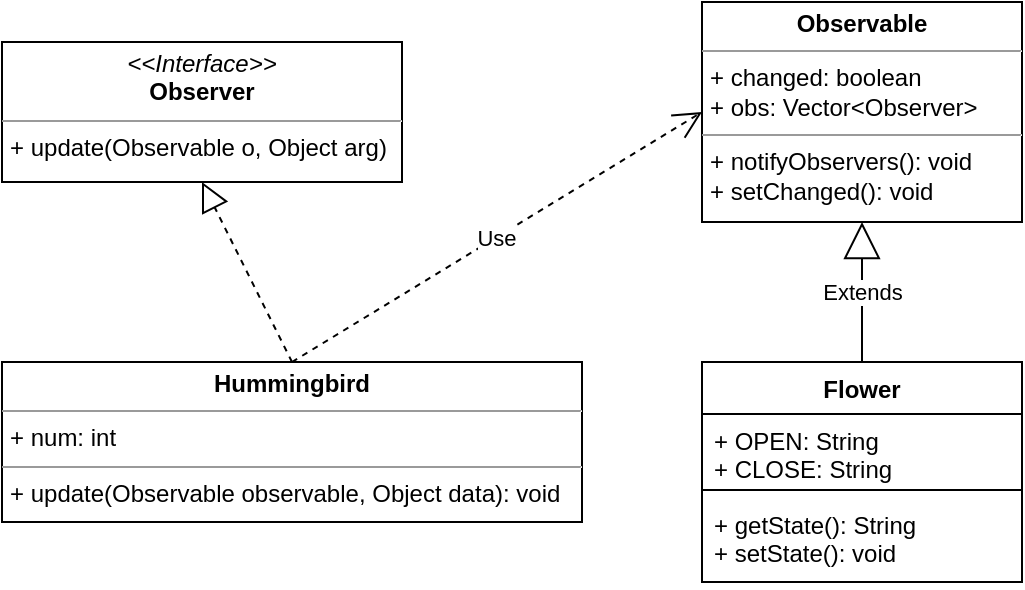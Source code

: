 <mxfile version="14.7.7" type="github">
  <diagram id="FMOqb9DpUuQjFSeiTXSg" name="Page-1">
    <mxGraphModel dx="892" dy="484" grid="1" gridSize="10" guides="1" tooltips="1" connect="1" arrows="1" fold="1" page="1" pageScale="1" pageWidth="827" pageHeight="1169" math="0" shadow="0">
      <root>
        <mxCell id="0" />
        <mxCell id="1" parent="0" />
        <mxCell id="wuGsVBCsiwpeYOmr7heC-15" value="&lt;p style=&quot;margin: 0px ; margin-top: 4px ; text-align: center&quot;&gt;&lt;i&gt;&amp;lt;&amp;lt;Interface&amp;gt;&amp;gt;&lt;/i&gt;&lt;br&gt;&lt;b&gt;Observer&lt;/b&gt;&lt;/p&gt;&lt;hr size=&quot;1&quot;&gt;&lt;p style=&quot;margin: 0px ; margin-left: 4px&quot;&gt;+&amp;nbsp;&lt;span&gt;update(Observable o, Object arg)&lt;/span&gt;&lt;/p&gt;&lt;p class=&quot;MsoNormal&quot;&gt;&lt;span lang=&quot;EN-US&quot;&gt;&lt;/span&gt;&lt;/p&gt;" style="verticalAlign=top;align=left;overflow=fill;fontSize=12;fontFamily=Helvetica;html=1;" vertex="1" parent="1">
          <mxGeometry x="20" y="80" width="200" height="70" as="geometry" />
        </mxCell>
        <mxCell id="wuGsVBCsiwpeYOmr7heC-16" value="&lt;p style=&quot;margin: 0px ; margin-top: 4px ; text-align: center&quot;&gt;&lt;b&gt;Observable&lt;/b&gt;&lt;/p&gt;&lt;hr size=&quot;1&quot;&gt;&lt;p style=&quot;margin: 0px ; margin-left: 4px&quot;&gt;+ changed: boolean&lt;/p&gt;&lt;p style=&quot;margin: 0px ; margin-left: 4px&quot;&gt;+ obs: Vector&amp;lt;Observer&amp;gt;&lt;/p&gt;&lt;hr size=&quot;1&quot;&gt;&lt;p style=&quot;margin: 0px ; margin-left: 4px&quot;&gt;+ notifyObservers&lt;span&gt;(): void&lt;/span&gt;&lt;/p&gt;&lt;p style=&quot;margin: 0px ; margin-left: 4px&quot;&gt;&lt;span&gt;+ setChanged(): void&lt;/span&gt;&lt;/p&gt;&lt;p style=&quot;margin: 0px ; margin-left: 4px&quot;&gt;&lt;span&gt;&lt;br&gt;&lt;/span&gt;&lt;/p&gt;" style="verticalAlign=top;align=left;overflow=fill;fontSize=12;fontFamily=Helvetica;html=1;" vertex="1" parent="1">
          <mxGeometry x="370" y="60" width="160" height="110" as="geometry" />
        </mxCell>
        <mxCell id="wuGsVBCsiwpeYOmr7heC-17" value="&lt;p style=&quot;margin: 0px ; margin-top: 4px ; text-align: center&quot;&gt;&lt;b&gt;Hummingbird&lt;/b&gt;&lt;/p&gt;&lt;hr size=&quot;1&quot;&gt;&lt;p style=&quot;margin: 0px ; margin-left: 4px&quot;&gt;+ num: int&lt;/p&gt;&lt;hr size=&quot;1&quot;&gt;&lt;p style=&quot;margin: 0px ; margin-left: 4px&quot;&gt;+&amp;nbsp;&lt;span&gt;update(Observable observable, Object data): void&lt;/span&gt;&lt;/p&gt;&lt;p class=&quot;MsoNormal&quot;&gt;&lt;span lang=&quot;EN-US&quot;&gt;&lt;/span&gt;&lt;/p&gt;&lt;p style=&quot;margin: 0px ; margin-left: 4px&quot;&gt;: Type&lt;/p&gt;" style="verticalAlign=top;align=left;overflow=fill;fontSize=12;fontFamily=Helvetica;html=1;" vertex="1" parent="1">
          <mxGeometry x="20" y="240" width="290" height="80" as="geometry" />
        </mxCell>
        <mxCell id="wuGsVBCsiwpeYOmr7heC-18" value="" style="endArrow=block;dashed=1;endFill=0;endSize=12;html=1;exitX=0.5;exitY=0;exitDx=0;exitDy=0;entryX=0.5;entryY=1;entryDx=0;entryDy=0;" edge="1" parent="1" source="wuGsVBCsiwpeYOmr7heC-17" target="wuGsVBCsiwpeYOmr7heC-15">
          <mxGeometry width="160" relative="1" as="geometry">
            <mxPoint x="140" y="190" as="sourcePoint" />
            <mxPoint x="300" y="190" as="targetPoint" />
          </mxGeometry>
        </mxCell>
        <mxCell id="wuGsVBCsiwpeYOmr7heC-25" value="Use" style="endArrow=open;endSize=12;dashed=1;html=1;exitX=0.5;exitY=0;exitDx=0;exitDy=0;entryX=0;entryY=0.5;entryDx=0;entryDy=0;" edge="1" parent="1" source="wuGsVBCsiwpeYOmr7heC-17" target="wuGsVBCsiwpeYOmr7heC-16">
          <mxGeometry width="160" relative="1" as="geometry">
            <mxPoint x="334" y="279.41" as="sourcePoint" />
            <mxPoint x="494" y="279.41" as="targetPoint" />
          </mxGeometry>
        </mxCell>
        <mxCell id="wuGsVBCsiwpeYOmr7heC-26" value="Flower" style="swimlane;fontStyle=1;align=center;verticalAlign=top;childLayout=stackLayout;horizontal=1;startSize=26;horizontalStack=0;resizeParent=1;resizeParentMax=0;resizeLast=0;collapsible=1;marginBottom=0;" vertex="1" parent="1">
          <mxGeometry x="370" y="240" width="160" height="110" as="geometry" />
        </mxCell>
        <mxCell id="wuGsVBCsiwpeYOmr7heC-27" value="+ OPEN: String&#xa;+ CLOSE: String" style="text;strokeColor=none;fillColor=none;align=left;verticalAlign=top;spacingLeft=4;spacingRight=4;overflow=hidden;rotatable=0;points=[[0,0.5],[1,0.5]];portConstraint=eastwest;" vertex="1" parent="wuGsVBCsiwpeYOmr7heC-26">
          <mxGeometry y="26" width="160" height="34" as="geometry" />
        </mxCell>
        <mxCell id="wuGsVBCsiwpeYOmr7heC-28" value="" style="line;strokeWidth=1;fillColor=none;align=left;verticalAlign=middle;spacingTop=-1;spacingLeft=3;spacingRight=3;rotatable=0;labelPosition=right;points=[];portConstraint=eastwest;" vertex="1" parent="wuGsVBCsiwpeYOmr7heC-26">
          <mxGeometry y="60" width="160" height="8" as="geometry" />
        </mxCell>
        <mxCell id="wuGsVBCsiwpeYOmr7heC-29" value="+ getState(): String&#xa;+ setState(): void" style="text;strokeColor=none;fillColor=none;align=left;verticalAlign=top;spacingLeft=4;spacingRight=4;overflow=hidden;rotatable=0;points=[[0,0.5],[1,0.5]];portConstraint=eastwest;" vertex="1" parent="wuGsVBCsiwpeYOmr7heC-26">
          <mxGeometry y="68" width="160" height="42" as="geometry" />
        </mxCell>
        <mxCell id="wuGsVBCsiwpeYOmr7heC-30" value="Extends" style="endArrow=block;endSize=16;endFill=0;html=1;entryX=0.5;entryY=1;entryDx=0;entryDy=0;exitX=0.5;exitY=0;exitDx=0;exitDy=0;" edge="1" parent="1" source="wuGsVBCsiwpeYOmr7heC-26" target="wuGsVBCsiwpeYOmr7heC-16">
          <mxGeometry width="160" relative="1" as="geometry">
            <mxPoint x="270" y="280" as="sourcePoint" />
            <mxPoint x="430" y="280" as="targetPoint" />
          </mxGeometry>
        </mxCell>
      </root>
    </mxGraphModel>
  </diagram>
</mxfile>
